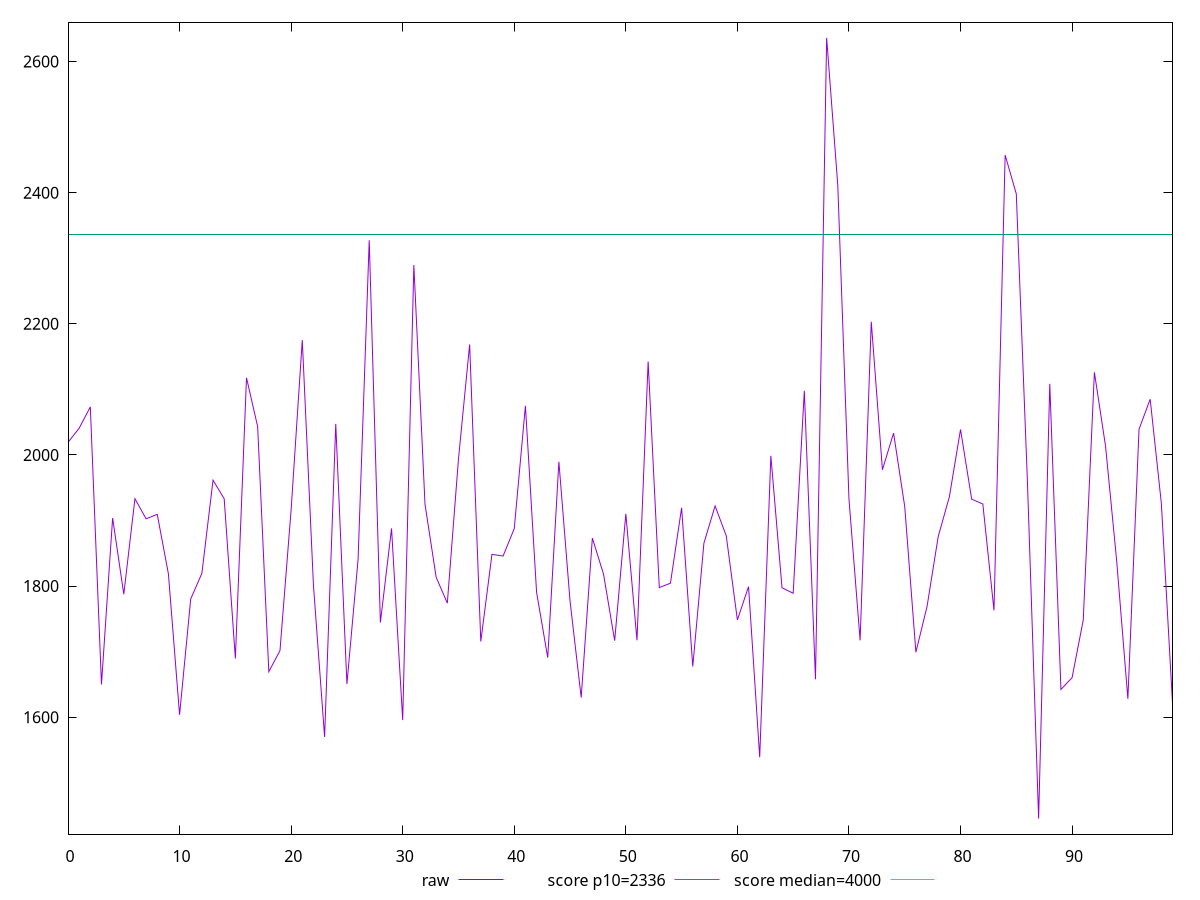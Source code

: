 reset

$raw <<EOF
0 2019.163
1 2040.7504999999999
2 2073.2435
3 1649.9940000000001
4 1903.7160000000003
5 1787.58
6 1933.2420000000002
7 1902.5399999999995
8 1909.3324999999998
9 1818.53
10 1603.596
11 1780.2930000000001
12 1819.3574999999998
13 1961.4850000000001
14 1933.1059999999998
15 1689.484
16 2117.684
17 2043.0460000000003
18 1669.3490000000002
19 1701.486
20 1916.5225
21 2175.0699999999997
22 1801.2710000000002
23 1569.7199999999998
24 2047.3300000000002
25 1650.6479999999997
26 1840.27
27 2327.376
28 1744.3740000000003
29 1887.8019999999997
30 1595.5299999999997
31 2289.6224999999995
32 1924.6180000000002
33 1813.389
34 1773.8849999999998
35 1993.8555000000001
36 2168.5
37 1715.4015000000002
38 1848.248
39 1845.834
40 1887.6419999999998
41 2074.8424999999997
42 1790.6040000000003
43 1690.779
44 1989.54
45 1777.0279999999998
46 1629.9629999999997
47 1873.074
48 1818.2600000000004
49 1716.6740000000002
50 1910.1039999999996
51 1717.2209999999998
52 2142.3775
53 1797.61
54 1804.3885
55 1919.391
56 1677.258
57 1865.4589999999998
58 1922.1440000000002
59 1876.6799999999998
60 1748.3280000000002
61 1799.0579999999998
62 1538.8600000000001
63 1998.6535
64 1797.422
65 1788.9669000000001
66 2097.8639999999996
67 1657.817
68 2636.062
69 2410.8824999999997
70 1933.1309999999999
71 1717.23
72 2203.17
73 1977.366
74 2033.2635
75 1921.0750000000003
76 1699.1130000000003
77 1768.8519999999999
78 1875.4660000000003
79 1936.0639999999999
80 2038.7575000000002
81 1932.4829999999997
82 1925.12
83 1762.7560000000003
84 2457.335
85 2398.0975
86 1958.0749999999998
87 1445.3890000000001
88 2108.4185
89 1642.2400000000002
90 1660.2569999999996
91 1748.079
92 2125.9725
93 2013.2769999999998
94 1837.8999999999996
95 1627.9919999999997
96 2039.1670000000001
97 2084.9455
98 1926.378
99 1621.605
EOF

set key outside below
set xrange [0:99]
set yrange [1421.57554:2659.8754599999997]
set trange [1421.57554:2659.8754599999997]
set terminal svg size 640, 500 enhanced background rgb 'white'
set output "reports/report_00028_2021-02-24T12-49-42.674Z/first-contentful-paint/samples/card/raw/values.svg"

plot $raw title "raw" with line, \
     2336 title "score p10=2336", \
     4000 title "score median=4000"

reset

